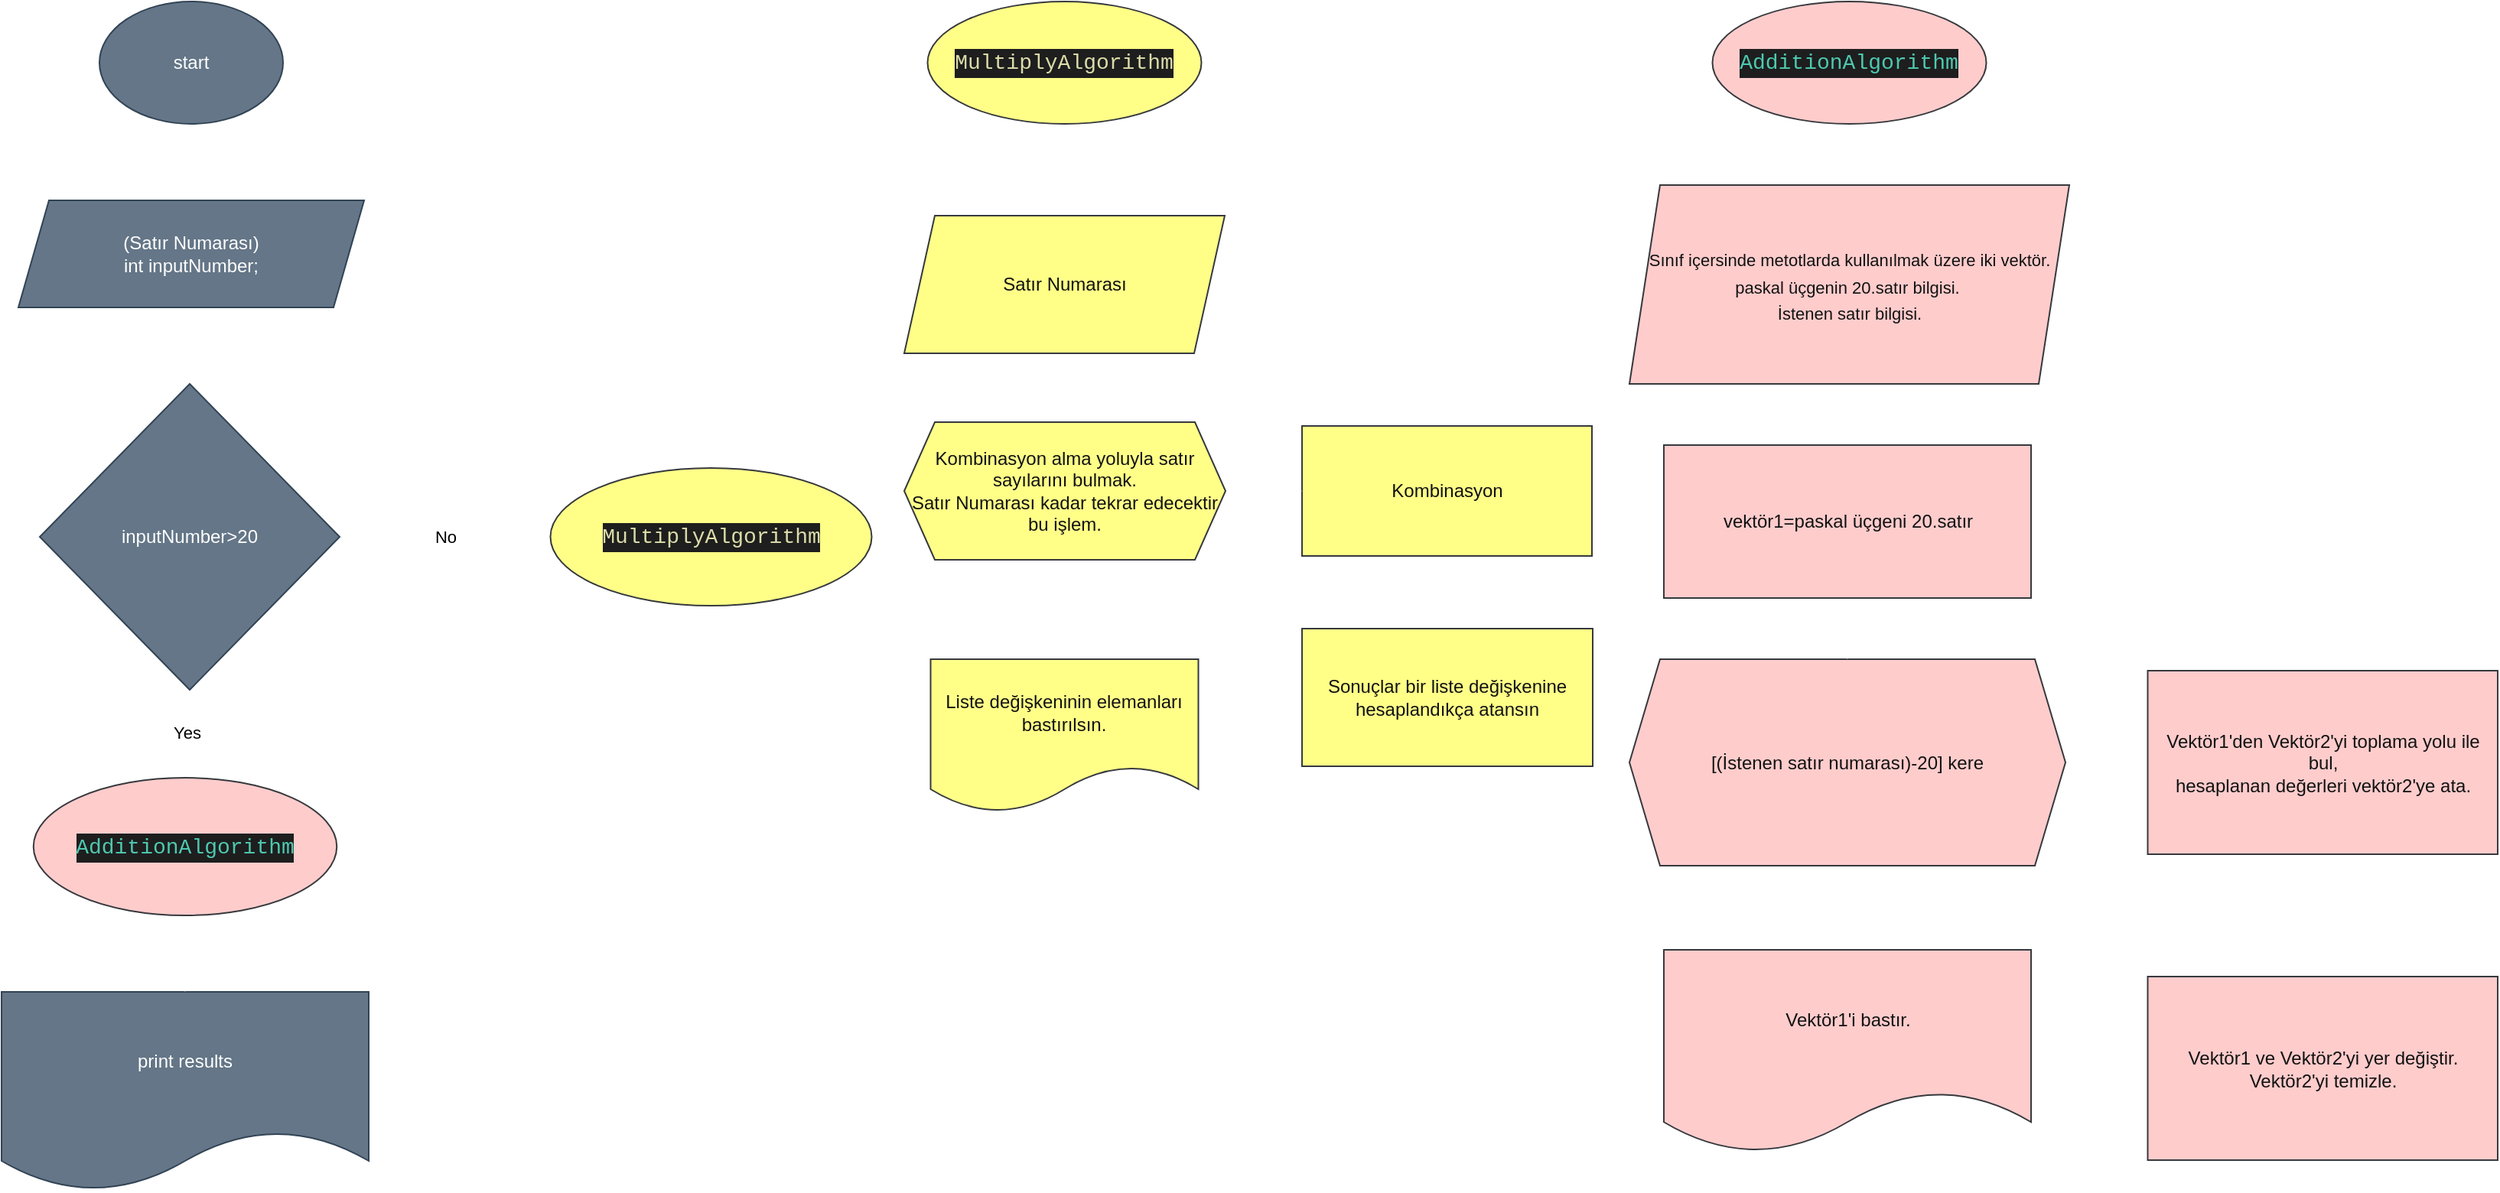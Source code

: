 <mxfile>
    <diagram id="h-lsKNjjNabk9zYUwdeV" name="Page-1">
        <mxGraphModel dx="2475" dy="1533" grid="1" gridSize="10" guides="1" tooltips="1" connect="1" arrows="1" fold="1" page="1" pageScale="1" pageWidth="827" pageHeight="1169" math="0" shadow="0">
            <root>
                <mxCell id="0"/>
                <mxCell id="1" parent="0"/>
                <mxCell id="55" value="" style="edgeStyle=none;html=1;fontSize=11;fontColor=#121212;strokeColor=#FFFFFF;" edge="1" parent="1" source="3" target="5">
                    <mxGeometry relative="1" as="geometry"/>
                </mxCell>
                <mxCell id="3" value="&lt;div style=&quot;color: rgb(212 , 212 , 212) ; background-color: rgb(30 , 30 , 30) ; font-family: &amp;#34;consolas&amp;#34; , &amp;#34;courier new&amp;#34; , monospace ; font-size: 14px ; line-height: 19px&quot;&gt;&lt;span style=&quot;color: #dcdcaa&quot;&gt;MultiplyAlgorithm&lt;/span&gt;&lt;/div&gt;" style="ellipse;whiteSpace=wrap;html=1;fillColor=#ffff88;strokeColor=#36393d;" vertex="1" parent="1">
                    <mxGeometry x="1195.25" width="179" height="80" as="geometry"/>
                </mxCell>
                <mxCell id="4" value="" style="edgeStyle=none;html=1;fontSize=12;fontColor=#121212;strokeColor=#FFFFFF;strokeWidth=2;" edge="1" parent="1" source="5" target="8">
                    <mxGeometry relative="1" as="geometry"/>
                </mxCell>
                <mxCell id="5" value="&lt;font color=&quot;#121212&quot;&gt;Satır Numarası&lt;/font&gt;" style="shape=parallelogram;perimeter=parallelogramPerimeter;whiteSpace=wrap;html=1;fixedSize=1;fillColor=#ffff88;strokeColor=#36393d;" vertex="1" parent="1">
                    <mxGeometry x="1180" y="140" width="209.5" height="90" as="geometry"/>
                </mxCell>
                <mxCell id="12" value="" style="edgeStyle=none;html=1;fontColor=#121212;strokeColor=#FFFFFF;" edge="1" parent="1" source="6" target="10">
                    <mxGeometry relative="1" as="geometry"/>
                </mxCell>
                <mxCell id="6" value="&lt;font color=&quot;#121212&quot;&gt;Kombinasyon&lt;/font&gt;" style="whiteSpace=wrap;html=1;fillColor=#ffff88;strokeColor=#36393d;" vertex="1" parent="1">
                    <mxGeometry x="1440" y="277.5" width="189.5" height="85" as="geometry"/>
                </mxCell>
                <mxCell id="9" value="" style="edgeStyle=none;html=1;strokeColor=#FFFFFF;" edge="1" parent="1" source="8" target="6">
                    <mxGeometry relative="1" as="geometry"/>
                </mxCell>
                <mxCell id="14" value="" style="edgeStyle=none;html=1;fontColor=#121212;strokeColor=#FFFFFF;" edge="1" parent="1" source="8" target="13">
                    <mxGeometry relative="1" as="geometry"/>
                </mxCell>
                <mxCell id="8" value="&lt;span style=&quot;color: rgb(18 , 18 , 18)&quot;&gt;Kombinasyon alma yoluyla satır sayılarını bulmak.&lt;br&gt;Satır Numarası kadar tekrar edecektir bu işlem.&lt;br&gt;&lt;/span&gt;" style="shape=hexagon;perimeter=hexagonPerimeter2;whiteSpace=wrap;html=1;fixedSize=1;fillColor=#ffff88;strokeColor=#36393d;" vertex="1" parent="1">
                    <mxGeometry x="1180" y="275" width="210" height="90" as="geometry"/>
                </mxCell>
                <mxCell id="10" value="&lt;font color=&quot;#121212&quot;&gt;Sonuçlar bir liste değişkenine hesaplandıkça atansın&lt;/font&gt;" style="whiteSpace=wrap;html=1;fillColor=#ffff88;strokeColor=#36393d;" vertex="1" parent="1">
                    <mxGeometry x="1440" y="410" width="190" height="90" as="geometry"/>
                </mxCell>
                <mxCell id="13" value="&lt;font color=&quot;#121212&quot;&gt;Liste değişkeninin elemanları bastırılsın.&lt;/font&gt;" style="shape=document;whiteSpace=wrap;html=1;boundedLbl=1;fillColor=#ffff88;strokeColor=#36393d;" vertex="1" parent="1">
                    <mxGeometry x="1197.25" y="430" width="175" height="100" as="geometry"/>
                </mxCell>
                <mxCell id="27" value="" style="edgeStyle=none;html=1;fontColor=#121212;strokeColor=#FFFFFF;" edge="1" parent="1" source="16" target="26">
                    <mxGeometry relative="1" as="geometry"/>
                </mxCell>
                <mxCell id="16" value="&lt;div style=&quot;color: rgb(212 , 212 , 212) ; background-color: rgb(30 , 30 , 30) ; font-family: &amp;#34;consolas&amp;#34; , &amp;#34;courier new&amp;#34; , monospace ; font-size: 14px ; line-height: 19px&quot;&gt;&lt;span style=&quot;color: rgb(78 , 201 , 176) ; font-family: &amp;#34;consolas&amp;#34; , &amp;#34;courier new&amp;#34; , monospace&quot;&gt;AdditionAlgorithm&lt;/span&gt;&lt;br&gt;&lt;/div&gt;" style="ellipse;whiteSpace=wrap;html=1;fillColor=#ffcccc;strokeColor=#36393d;" vertex="1" parent="1">
                    <mxGeometry x="1708.25" width="179" height="80" as="geometry"/>
                </mxCell>
                <mxCell id="31" value="" style="edgeStyle=none;html=1;fontSize=11;fontColor=#121212;strokeColor=#FFFFFF;" edge="1" parent="1" source="26" target="30">
                    <mxGeometry relative="1" as="geometry"/>
                </mxCell>
                <mxCell id="26" value="&lt;div&gt;&lt;span style=&quot;color: rgb(18 , 18 , 18)&quot;&gt;&lt;font style=&quot;font-size: 11px ; line-height: 1.7&quot;&gt;Sınıf içersinde metotlarda kullanılmak üzere iki vektör. paskal üçgenin 20.satır bilgisi.&amp;nbsp;&lt;/font&gt;&lt;/span&gt;&lt;/div&gt;&lt;div&gt;&lt;font color=&quot;#121212&quot;&gt;&lt;span style=&quot;font-size: 11px&quot;&gt;İstenen satır bilgisi.&lt;/span&gt;&lt;/font&gt;&lt;/div&gt;" style="shape=parallelogram;perimeter=parallelogramPerimeter;whiteSpace=wrap;html=1;fixedSize=1;fillColor=#ffcccc;strokeColor=#36393d;align=center;" vertex="1" parent="1">
                    <mxGeometry x="1654" y="120" width="287.5" height="130" as="geometry"/>
                </mxCell>
                <mxCell id="34" value="" style="edgeStyle=none;html=1;fontSize=11;fontColor=#121212;strokeColor=#FFFFFF;" edge="1" parent="1" source="28" target="33">
                    <mxGeometry relative="1" as="geometry"/>
                </mxCell>
                <mxCell id="38" value="" style="edgeStyle=none;html=1;fontSize=11;fontColor=#121212;strokeColor=#FFFFFF;" edge="1" parent="1" source="28" target="37">
                    <mxGeometry relative="1" as="geometry"/>
                </mxCell>
                <mxCell id="28" value="&lt;font color=&quot;#121212&quot;&gt;[(İstenen satır numarası)-20] kere&lt;/font&gt;" style="shape=hexagon;perimeter=hexagonPerimeter2;whiteSpace=wrap;html=1;fixedSize=1;fillColor=#ffcccc;strokeColor=#36393d;" vertex="1" parent="1">
                    <mxGeometry x="1654" y="430" width="285" height="135" as="geometry"/>
                </mxCell>
                <mxCell id="32" value="" style="edgeStyle=none;html=1;fontSize=11;fontColor=#121212;strokeColor=#FFFFFF;" edge="1" parent="1" source="30" target="28">
                    <mxGeometry relative="1" as="geometry"/>
                </mxCell>
                <mxCell id="30" value="&lt;font color=&quot;#121212&quot;&gt;vektör1=paskal üçgeni 20.satır&lt;/font&gt;" style="whiteSpace=wrap;html=1;fillColor=#ffcccc;strokeColor=#36393d;" vertex="1" parent="1">
                    <mxGeometry x="1676.5" y="290" width="240" height="100" as="geometry"/>
                </mxCell>
                <mxCell id="36" value="" style="edgeStyle=none;html=1;fontSize=11;fontColor=#121212;strokeColor=#FFFFFF;" edge="1" parent="1" source="33" target="35">
                    <mxGeometry relative="1" as="geometry"/>
                </mxCell>
                <mxCell id="33" value="&lt;font color=&quot;#121212&quot;&gt;Vektör1'den Vektör2'yi toplama yolu ile bul,&lt;br&gt;hesaplanan değerleri vektör2'ye ata.&lt;br&gt;&lt;/font&gt;" style="whiteSpace=wrap;html=1;fillColor=#ffcccc;strokeColor=#36393d;" vertex="1" parent="1">
                    <mxGeometry x="1992.75" y="437.5" width="228.75" height="120" as="geometry"/>
                </mxCell>
                <mxCell id="35" value="&lt;font color=&quot;#121212&quot;&gt;Vektör1 ve Vektör2'yi yer değiştir.&lt;br&gt;Vektör2'yi temizle.&lt;br&gt;&lt;/font&gt;" style="whiteSpace=wrap;html=1;fillColor=#ffcccc;strokeColor=#36393d;" vertex="1" parent="1">
                    <mxGeometry x="1992.75" y="637.5" width="228.75" height="120" as="geometry"/>
                </mxCell>
                <mxCell id="37" value="&lt;font color=&quot;#121212&quot;&gt;Vektör1'i bastır.&lt;/font&gt;" style="shape=document;whiteSpace=wrap;html=1;boundedLbl=1;fillColor=#ffcccc;strokeColor=#36393d;" vertex="1" parent="1">
                    <mxGeometry x="1676.5" y="620" width="240" height="132.5" as="geometry"/>
                </mxCell>
                <mxCell id="39" value="" style="edgeStyle=none;html=1;strokeColor=#FFFFFF;" edge="1" parent="1" source="40" target="42">
                    <mxGeometry relative="1" as="geometry"/>
                </mxCell>
                <mxCell id="40" value="start" style="ellipse;whiteSpace=wrap;html=1;fillColor=#647687;fontColor=#ffffff;strokeColor=#314354;" vertex="1" parent="1">
                    <mxGeometry x="654" width="120" height="80" as="geometry"/>
                </mxCell>
                <mxCell id="41" value="" style="edgeStyle=none;html=1;strokeColor=#FFFFFF;" edge="1" parent="1" source="42" target="45">
                    <mxGeometry relative="1" as="geometry"/>
                </mxCell>
                <mxCell id="42" value="(Satır Numarası)&lt;br&gt;int inputNumber;" style="shape=parallelogram;perimeter=parallelogramPerimeter;whiteSpace=wrap;html=1;fixedSize=1;fillColor=#647687;fontColor=#ffffff;strokeColor=#314354;" vertex="1" parent="1">
                    <mxGeometry x="601" y="130" width="226" height="70" as="geometry"/>
                </mxCell>
                <mxCell id="43" value="Yes" style="edgeStyle=none;html=1;strokeColor=#FFFFFF;entryX=0.5;entryY=0;entryDx=0;entryDy=0;" edge="1" parent="1" source="45" target="53">
                    <mxGeometry relative="1" as="geometry">
                        <mxPoint x="688.75" y="490" as="targetPoint"/>
                    </mxGeometry>
                </mxCell>
                <mxCell id="44" value="No" style="edgeStyle=none;html=1;strokeColor=#FFFFFF;entryX=0;entryY=0.5;entryDx=0;entryDy=0;" edge="1" parent="1" source="45" target="51">
                    <mxGeometry relative="1" as="geometry">
                        <mxPoint x="928.75" y="400" as="targetPoint"/>
                    </mxGeometry>
                </mxCell>
                <mxCell id="45" value="inputNumber&amp;gt;20" style="rhombus;whiteSpace=wrap;html=1;fillColor=#647687;fontColor=#ffffff;strokeColor=#314354;" vertex="1" parent="1">
                    <mxGeometry x="615" y="250" width="196" height="200" as="geometry"/>
                </mxCell>
                <mxCell id="48" value="" style="edgeStyle=none;html=1;strokeWidth=1;strokeColor=#FFFFFF;exitX=0.5;exitY=1;exitDx=0;exitDy=0;" edge="1" parent="1" source="51" target="50">
                    <mxGeometry x="-0.38" y="-3" relative="1" as="geometry">
                        <mxPoint x="1054" y="750" as="targetPoint"/>
                        <Array as="points">
                            <mxPoint x="1053.75" y="712"/>
                        </Array>
                        <mxPoint as="offset"/>
                        <mxPoint x="1054.438" y="400" as="sourcePoint"/>
                    </mxGeometry>
                </mxCell>
                <mxCell id="50" value="print results" style="shape=document;whiteSpace=wrap;html=1;boundedLbl=1;fillColor=#647687;fontColor=#ffffff;strokeColor=#314354;" vertex="1" parent="1">
                    <mxGeometry x="590" y="647.5" width="240" height="130" as="geometry"/>
                </mxCell>
                <mxCell id="51" value="&lt;div style=&quot;color: rgb(212 , 212 , 212) ; background-color: rgb(30 , 30 , 30) ; font-family: &amp;#34;consolas&amp;#34; , &amp;#34;courier new&amp;#34; , monospace ; font-size: 14px ; line-height: 19px&quot;&gt;&lt;span style=&quot;color: #dcdcaa&quot;&gt;MultiplyAlgorithm&lt;/span&gt;&lt;/div&gt;" style="ellipse;whiteSpace=wrap;html=1;fillColor=#ffff88;strokeColor=#36393d;" vertex="1" parent="1">
                    <mxGeometry x="948.75" y="305" width="210" height="90" as="geometry"/>
                </mxCell>
                <mxCell id="54" value="" style="edgeStyle=none;html=1;fontSize=11;fontColor=#121212;strokeColor=#FFFFFF;" edge="1" parent="1" source="53" target="50">
                    <mxGeometry relative="1" as="geometry"/>
                </mxCell>
                <mxCell id="53" value="&lt;div style=&quot;color: rgb(212 , 212 , 212) ; background-color: rgb(30 , 30 , 30) ; font-family: &amp;#34;consolas&amp;#34; , &amp;#34;courier new&amp;#34; , monospace ; font-size: 14px ; line-height: 19px&quot;&gt;&lt;span style=&quot;color: rgb(78 , 201 , 176) ; font-family: &amp;#34;consolas&amp;#34; , &amp;#34;courier new&amp;#34; , monospace&quot;&gt;AdditionAlgorithm&lt;/span&gt;&lt;br&gt;&lt;/div&gt;" style="ellipse;whiteSpace=wrap;html=1;fillColor=#ffcccc;strokeColor=#36393d;" vertex="1" parent="1">
                    <mxGeometry x="610.88" y="507.5" width="198.25" height="90" as="geometry"/>
                </mxCell>
            </root>
        </mxGraphModel>
    </diagram>
</mxfile>